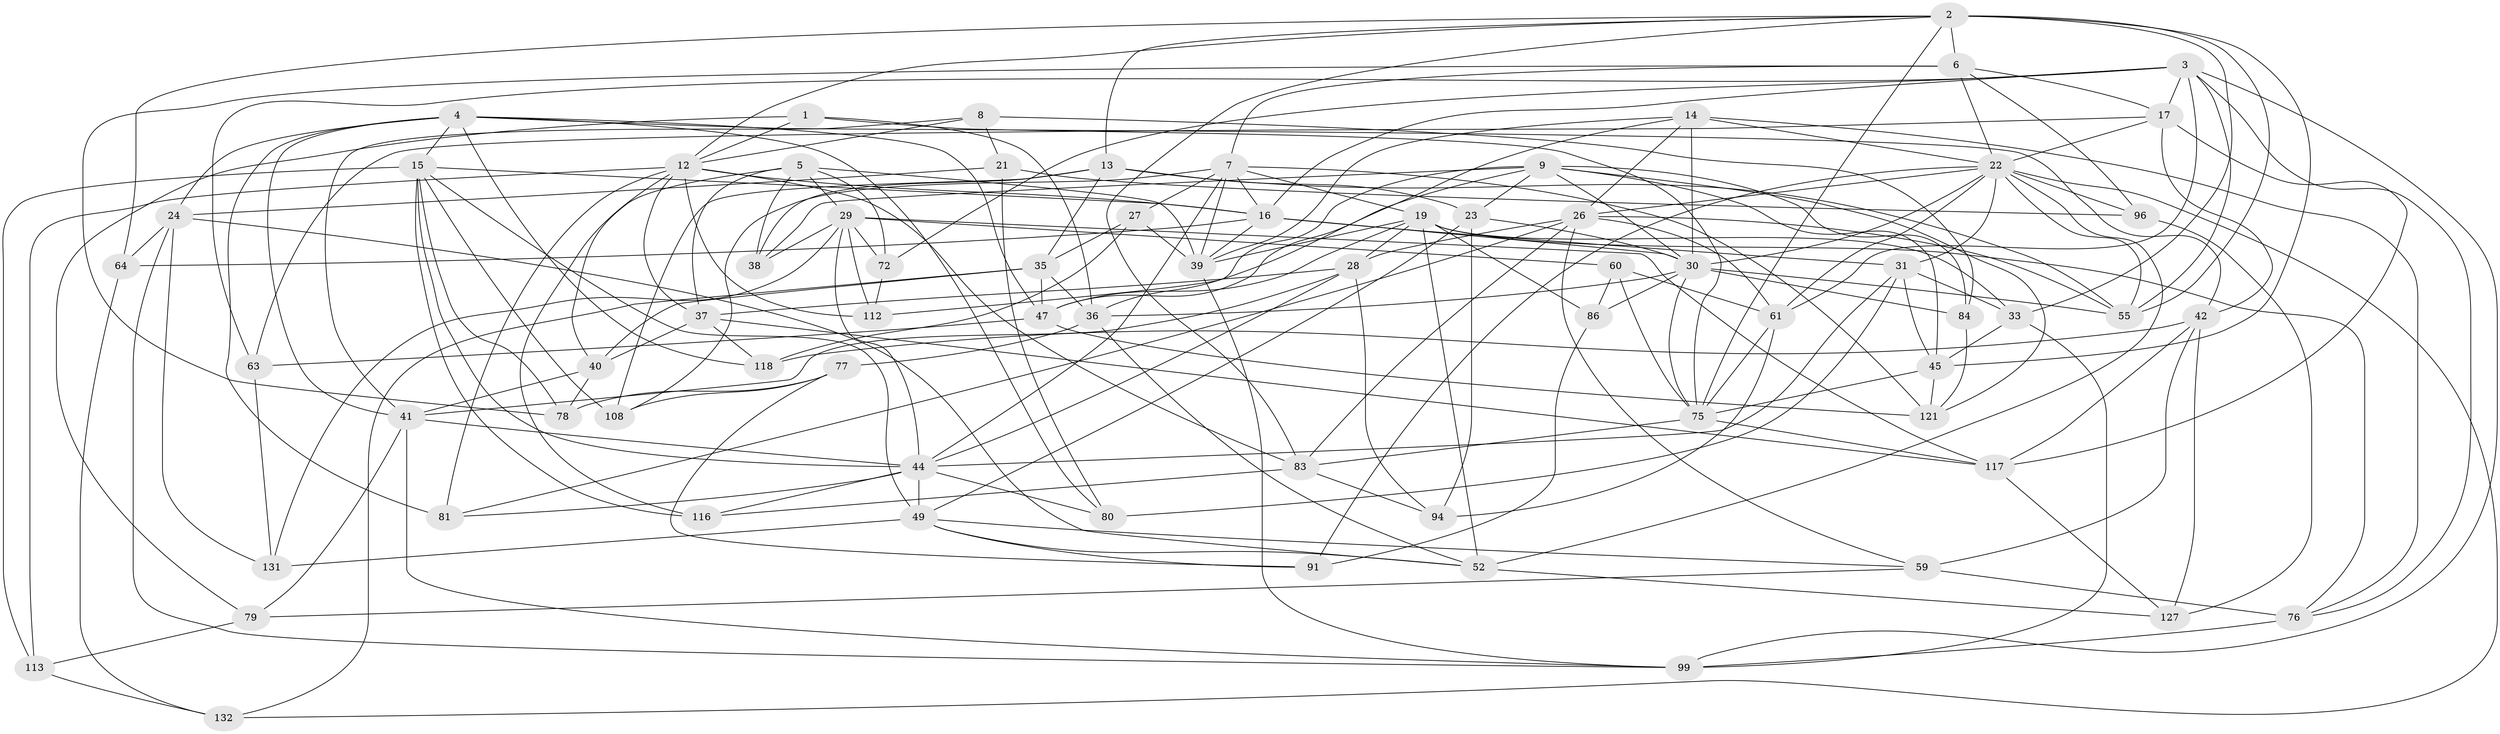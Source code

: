 // original degree distribution, {4: 1.0}
// Generated by graph-tools (version 1.1) at 2025/16/03/09/25 04:16:35]
// undirected, 71 vertices, 205 edges
graph export_dot {
graph [start="1"]
  node [color=gray90,style=filled];
  1;
  2 [super="+48+65"];
  3 [super="+32"];
  4 [super="+10+11"];
  5 [super="+136"];
  6 [super="+103"];
  7 [super="+143+57"];
  8;
  9 [super="+139+134"];
  12 [super="+20+54"];
  13 [super="+114"];
  14 [super="+50"];
  15 [super="+62"];
  16 [super="+66+105"];
  17 [super="+18"];
  19 [super="+34+97"];
  21;
  22 [super="+82+73"];
  23 [super="+89"];
  24 [super="+25"];
  26 [super="+70"];
  27;
  28 [super="+104"];
  29 [super="+56+142"];
  30 [super="+88+46"];
  31 [super="+53"];
  33 [super="+43"];
  35 [super="+107"];
  36 [super="+68"];
  37 [super="+106"];
  38;
  39 [super="+98"];
  40 [super="+126"];
  41 [super="+122+115"];
  42 [super="+51"];
  44 [super="+137+58+71"];
  45 [super="+90+111"];
  47 [super="+69"];
  49 [super="+74+85"];
  52 [super="+141"];
  55 [super="+93"];
  59 [super="+130"];
  60;
  61 [super="+92"];
  63;
  64;
  72;
  75 [super="+95+138"];
  76 [super="+119"];
  77;
  78;
  79;
  80;
  81;
  83 [super="+110"];
  84;
  86;
  91;
  94;
  96;
  99 [super="+128"];
  108;
  112;
  113;
  116;
  117 [super="+135"];
  118;
  121 [super="+125"];
  127;
  131;
  132;
  1 -- 36;
  1 -- 75;
  1 -- 79;
  1 -- 12;
  2 -- 75;
  2 -- 13;
  2 -- 55;
  2 -- 64;
  2 -- 33;
  2 -- 6;
  2 -- 45 [weight=2];
  2 -- 83;
  2 -- 12;
  3 -- 63;
  3 -- 61;
  3 -- 99;
  3 -- 16;
  3 -- 17;
  3 -- 55;
  3 -- 72;
  3 -- 76;
  4 -- 118;
  4 -- 80;
  4 -- 24;
  4 -- 81;
  4 -- 42;
  4 -- 15;
  4 -- 41;
  4 -- 47;
  5 -- 38;
  5 -- 72;
  5 -- 29;
  5 -- 39;
  5 -- 37;
  5 -- 40;
  6 -- 78;
  6 -- 7;
  6 -- 17;
  6 -- 96;
  6 -- 22;
  7 -- 16;
  7 -- 27;
  7 -- 39 [weight=2];
  7 -- 121 [weight=2];
  7 -- 108;
  7 -- 19;
  7 -- 44;
  8 -- 21;
  8 -- 84;
  8 -- 12;
  8 -- 41;
  9 -- 45;
  9 -- 121;
  9 -- 23;
  9 -- 112;
  9 -- 84;
  9 -- 38;
  9 -- 47;
  9 -- 30;
  12 -- 116;
  12 -- 16;
  12 -- 81;
  12 -- 83;
  12 -- 37;
  12 -- 112;
  12 -- 113;
  13 -- 108;
  13 -- 38;
  13 -- 55;
  13 -- 23;
  13 -- 35;
  14 -- 76;
  14 -- 39;
  14 -- 26;
  14 -- 36;
  14 -- 30;
  14 -- 22;
  15 -- 78;
  15 -- 116;
  15 -- 16;
  15 -- 49;
  15 -- 113;
  15 -- 108;
  15 -- 44;
  16 -- 64;
  16 -- 39;
  16 -- 31;
  16 -- 30;
  17 -- 63;
  17 -- 117;
  17 -- 42;
  17 -- 22;
  19 -- 28;
  19 -- 47;
  19 -- 86;
  19 -- 39;
  19 -- 33;
  19 -- 76;
  19 -- 52;
  21 -- 80;
  21 -- 96;
  21 -- 24;
  22 -- 96;
  22 -- 30;
  22 -- 52;
  22 -- 132;
  22 -- 26;
  22 -- 91;
  22 -- 31;
  22 -- 55;
  22 -- 61;
  23 -- 94;
  23 -- 30;
  23 -- 49 [weight=2];
  24 -- 99;
  24 -- 131;
  24 -- 64;
  24 -- 52;
  26 -- 59;
  26 -- 55;
  26 -- 81;
  26 -- 28;
  26 -- 61;
  26 -- 83;
  27 -- 39;
  27 -- 118;
  27 -- 35;
  28 -- 94;
  28 -- 37;
  28 -- 41;
  28 -- 44;
  29 -- 112;
  29 -- 131;
  29 -- 60;
  29 -- 72;
  29 -- 38;
  29 -- 44;
  29 -- 117;
  30 -- 86;
  30 -- 84;
  30 -- 75;
  30 -- 36;
  30 -- 55;
  31 -- 80;
  31 -- 33;
  31 -- 44;
  31 -- 45;
  33 -- 45 [weight=2];
  33 -- 99;
  35 -- 36;
  35 -- 47;
  35 -- 40;
  35 -- 132;
  36 -- 52;
  36 -- 77;
  37 -- 118;
  37 -- 117;
  37 -- 40;
  39 -- 99;
  40 -- 78;
  40 -- 41 [weight=2];
  41 -- 79;
  41 -- 99;
  41 -- 44;
  42 -- 59;
  42 -- 127;
  42 -- 117;
  42 -- 118;
  44 -- 81;
  44 -- 80;
  44 -- 49 [weight=3];
  44 -- 116;
  45 -- 75;
  45 -- 121;
  47 -- 121;
  47 -- 63;
  49 -- 131;
  49 -- 91;
  49 -- 52;
  49 -- 59;
  52 -- 127;
  59 -- 76 [weight=2];
  59 -- 79;
  60 -- 86;
  60 -- 61;
  60 -- 75;
  61 -- 94;
  61 -- 75;
  63 -- 131;
  64 -- 132;
  72 -- 112;
  75 -- 83;
  75 -- 117;
  76 -- 99;
  77 -- 78;
  77 -- 91;
  77 -- 108;
  79 -- 113;
  83 -- 116;
  83 -- 94;
  84 -- 121;
  86 -- 91;
  96 -- 127;
  113 -- 132;
  117 -- 127;
}
